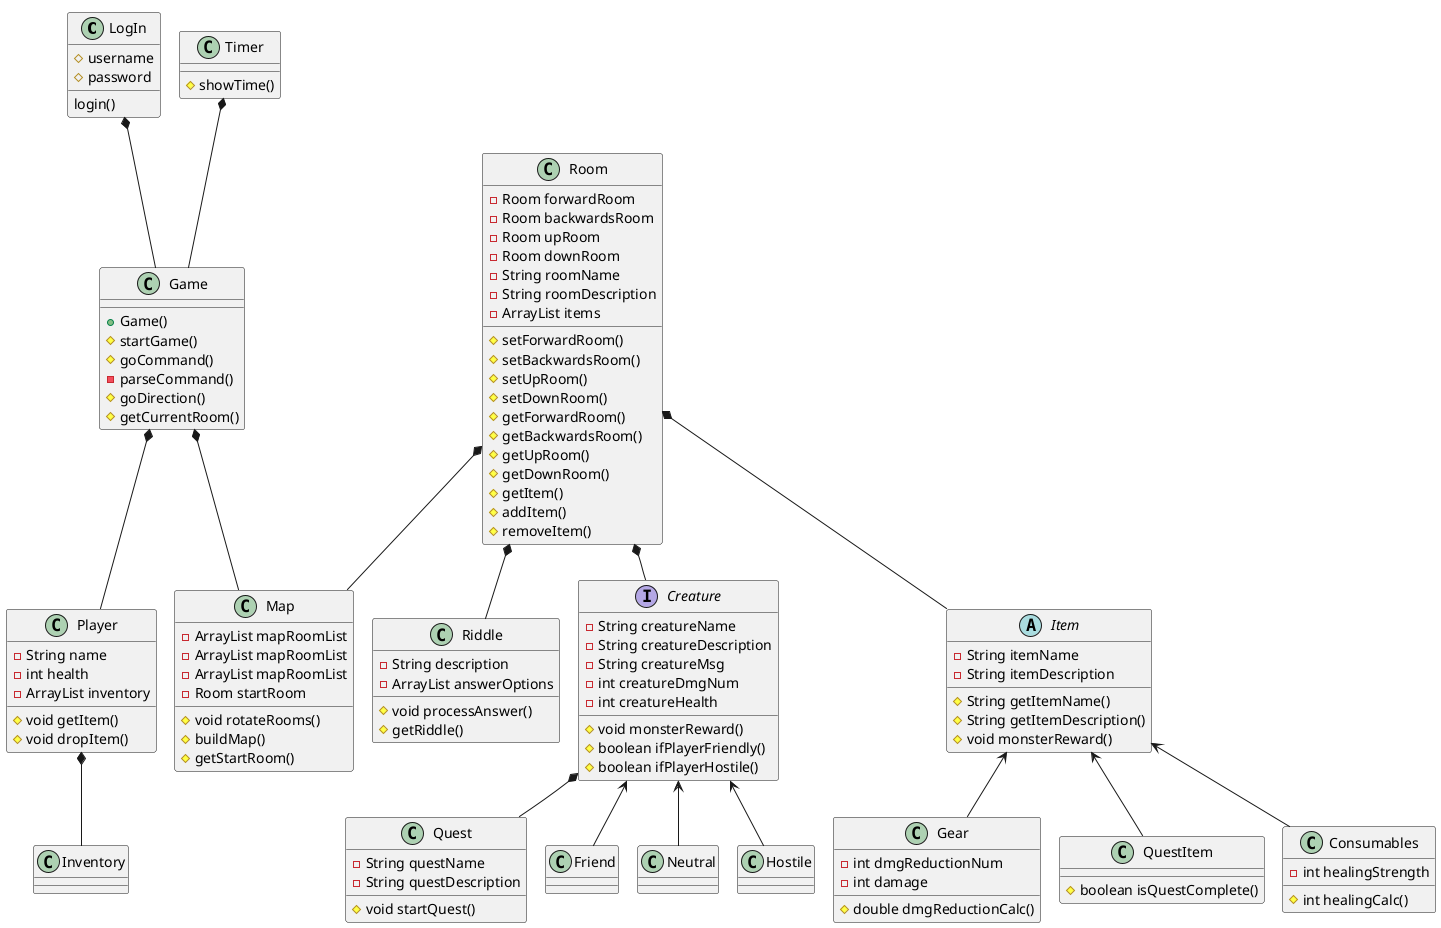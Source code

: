 @startuml
!pragma layout smetana
'https://plantuml.com/class-diagram

class LogIn {
#username
#password

login()
}
class Riddle{
-String description
-ArrayList answerOptions
#void processAnswer()
#getRiddle()
}

class Quest{
-String questName
-String questDescription
#void startQuest()
}

class Timer{
#showTime()
}
class Game{
+Game()
#startGame()
#goCommand()
-parseCommand()
#goDirection()
#getCurrentRoom()
}
class Player{
-String name
-int health
-ArrayList inventory
#void getItem()
#void dropItem()
}


class Inventory
class Map {
-ArrayList mapRoomList
-ArrayList mapRoomList
-ArrayList mapRoomList
-Room startRoom
#void rotateRooms()
#buildMap()
#getStartRoom()

}
class Room {
-Room forwardRoom
-Room backwardsRoom
-Room upRoom
-Room downRoom
-String roomName
-String roomDescription
-ArrayList items
#setForwardRoom()
#setBackwardsRoom()
#setUpRoom()
#setDownRoom()
#getForwardRoom()
#getBackwardsRoom()
#getUpRoom()
#getDownRoom()
#getItem()
#addItem()
#removeItem()

}
interface Creature {
-String creatureName
-String creatureDescription
-String creatureMsg
-int creatureDmgNum
-int creatureHealth
#void monsterReward()
#boolean ifPlayerFriendly()
#boolean ifPlayerHostile()

}
class Friend {
}
class Neutral
class Hostile
abstract class Item{
-String itemName
-String itemDescription
# String getItemName()
#String getItemDescription()
#void monsterReward()
}
class Gear {
- int dmgReductionNum
- int damage
# double dmgReductionCalc()
}
class QuestItem {
#boolean isQuestComplete()
}
class Consumables{
-int healingStrength
# int healingCalc()

}


Timer*--Game
LogIn*--Game
Game*--Player
Player*--Inventory
Game*--Map
Room*--Map
Room*--Item
Room*--Creature
Room*-- Riddle
Creature<--Friend
Creature<--Neutral
Creature<--Hostile
Creature *-- Quest
Item<--Gear
Item<--Consumables
Item<--QuestItem




@enduml